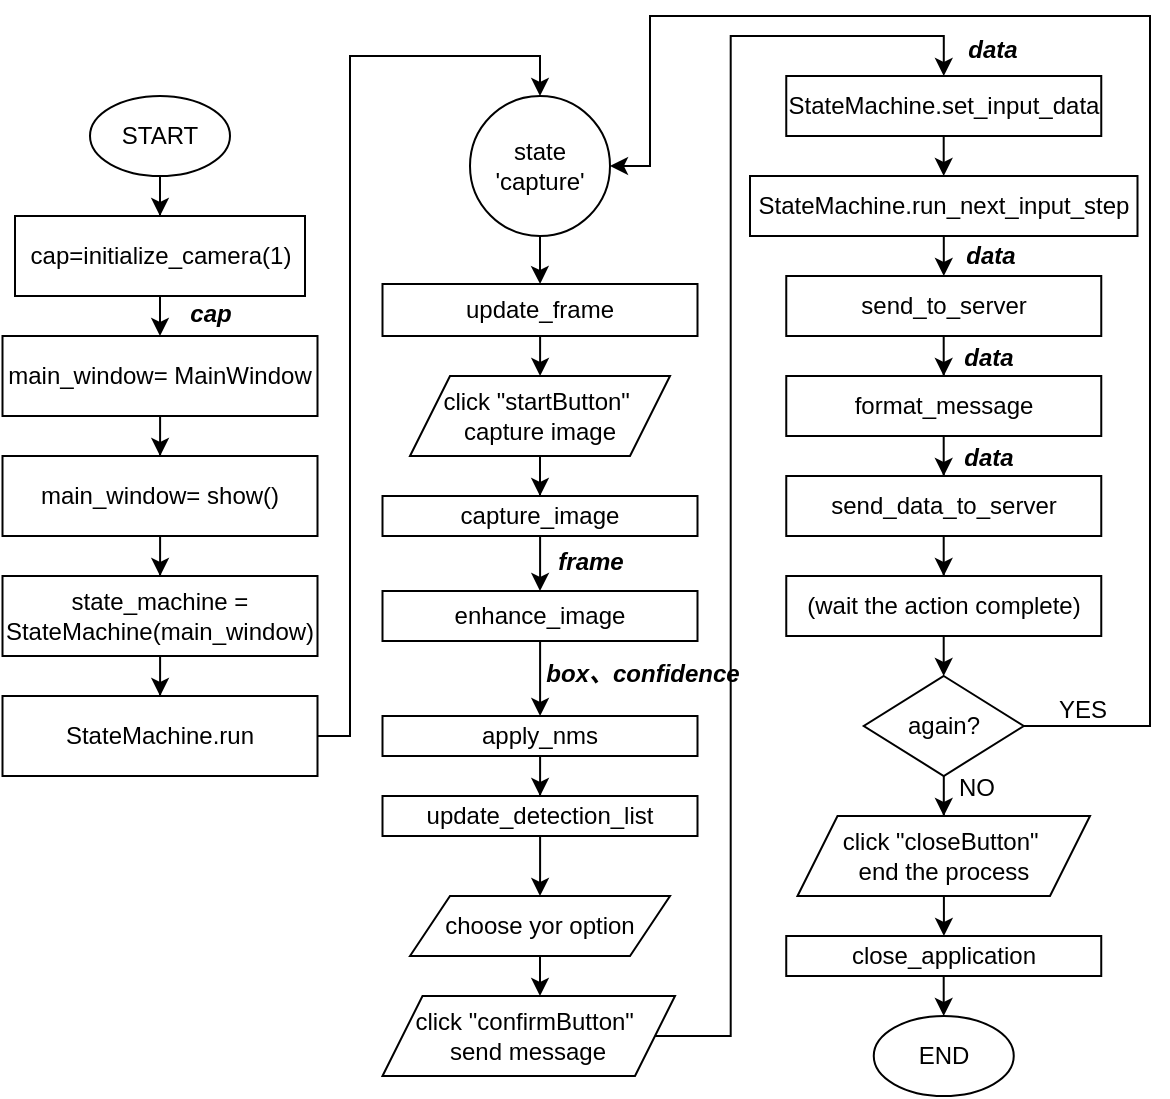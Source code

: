 <mxfile version="24.7.5">
  <diagram name="第 1 页" id="5DJ9tUghT8zOh6TBMecm">
    <mxGraphModel dx="1217" dy="1746" grid="1" gridSize="10" guides="1" tooltips="1" connect="1" arrows="1" fold="1" page="1" pageScale="1" pageWidth="827" pageHeight="1169" math="0" shadow="0">
      <root>
        <mxCell id="0" />
        <mxCell id="1" parent="0" />
        <mxCell id="K_6uH0Ub5vOEi1bHJt_P-4" value="" style="edgeStyle=orthogonalEdgeStyle;rounded=0;orthogonalLoop=1;jettySize=auto;html=1;" edge="1" parent="1" source="K_6uH0Ub5vOEi1bHJt_P-1" target="K_6uH0Ub5vOEi1bHJt_P-2">
          <mxGeometry relative="1" as="geometry" />
        </mxCell>
        <mxCell id="K_6uH0Ub5vOEi1bHJt_P-1" value="START" style="ellipse;whiteSpace=wrap;html=1;" vertex="1" parent="1">
          <mxGeometry x="170" y="20" width="70" height="40" as="geometry" />
        </mxCell>
        <mxCell id="K_6uH0Ub5vOEi1bHJt_P-6" value="" style="edgeStyle=orthogonalEdgeStyle;rounded=0;orthogonalLoop=1;jettySize=auto;html=1;" edge="1" parent="1" source="K_6uH0Ub5vOEi1bHJt_P-2" target="K_6uH0Ub5vOEi1bHJt_P-5">
          <mxGeometry relative="1" as="geometry" />
        </mxCell>
        <mxCell id="K_6uH0Ub5vOEi1bHJt_P-2" value="cap=initialize_camera(1)" style="rounded=0;whiteSpace=wrap;html=1;" vertex="1" parent="1">
          <mxGeometry x="132.5" y="80" width="145" height="40" as="geometry" />
        </mxCell>
        <mxCell id="K_6uH0Ub5vOEi1bHJt_P-9" value="" style="edgeStyle=orthogonalEdgeStyle;rounded=0;orthogonalLoop=1;jettySize=auto;html=1;" edge="1" parent="1" source="K_6uH0Ub5vOEi1bHJt_P-5" target="K_6uH0Ub5vOEi1bHJt_P-8">
          <mxGeometry relative="1" as="geometry" />
        </mxCell>
        <mxCell id="K_6uH0Ub5vOEi1bHJt_P-5" value="main_window= MainWindow" style="rounded=0;whiteSpace=wrap;html=1;" vertex="1" parent="1">
          <mxGeometry x="126.25" y="140" width="157.5" height="40" as="geometry" />
        </mxCell>
        <mxCell id="K_6uH0Ub5vOEi1bHJt_P-7" value="&lt;i&gt;&lt;b&gt;cap&lt;/b&gt;&lt;/i&gt;" style="text;html=1;align=center;verticalAlign=middle;resizable=0;points=[];autosize=1;strokeColor=none;fillColor=none;" vertex="1" parent="1">
          <mxGeometry x="210" y="114" width="40" height="30" as="geometry" />
        </mxCell>
        <mxCell id="K_6uH0Ub5vOEi1bHJt_P-11" value="" style="edgeStyle=orthogonalEdgeStyle;rounded=0;orthogonalLoop=1;jettySize=auto;html=1;" edge="1" parent="1" source="K_6uH0Ub5vOEi1bHJt_P-8" target="K_6uH0Ub5vOEi1bHJt_P-10">
          <mxGeometry relative="1" as="geometry" />
        </mxCell>
        <mxCell id="K_6uH0Ub5vOEi1bHJt_P-8" value="main_window= show()" style="rounded=0;whiteSpace=wrap;html=1;" vertex="1" parent="1">
          <mxGeometry x="126.25" y="200" width="157.5" height="40" as="geometry" />
        </mxCell>
        <mxCell id="K_6uH0Ub5vOEi1bHJt_P-13" value="" style="edgeStyle=orthogonalEdgeStyle;rounded=0;orthogonalLoop=1;jettySize=auto;html=1;" edge="1" parent="1" source="K_6uH0Ub5vOEi1bHJt_P-10" target="K_6uH0Ub5vOEi1bHJt_P-12">
          <mxGeometry relative="1" as="geometry" />
        </mxCell>
        <mxCell id="K_6uH0Ub5vOEi1bHJt_P-10" value="state_machine = StateMachine(main_window)" style="rounded=0;whiteSpace=wrap;html=1;" vertex="1" parent="1">
          <mxGeometry x="126.25" y="260" width="157.5" height="40" as="geometry" />
        </mxCell>
        <mxCell id="K_6uH0Ub5vOEi1bHJt_P-49" style="edgeStyle=orthogonalEdgeStyle;rounded=0;orthogonalLoop=1;jettySize=auto;html=1;entryX=0.5;entryY=0;entryDx=0;entryDy=0;" edge="1" parent="1" source="K_6uH0Ub5vOEi1bHJt_P-12" target="K_6uH0Ub5vOEi1bHJt_P-14">
          <mxGeometry relative="1" as="geometry">
            <Array as="points">
              <mxPoint x="300" y="340" />
              <mxPoint x="300" />
              <mxPoint x="395" />
            </Array>
          </mxGeometry>
        </mxCell>
        <mxCell id="K_6uH0Ub5vOEi1bHJt_P-12" value="StateMachine.run" style="rounded=0;whiteSpace=wrap;html=1;" vertex="1" parent="1">
          <mxGeometry x="126.25" y="320" width="157.5" height="40" as="geometry" />
        </mxCell>
        <mxCell id="K_6uH0Ub5vOEi1bHJt_P-16" value="" style="edgeStyle=orthogonalEdgeStyle;rounded=0;orthogonalLoop=1;jettySize=auto;html=1;" edge="1" parent="1" source="K_6uH0Ub5vOEi1bHJt_P-14" target="K_6uH0Ub5vOEi1bHJt_P-15">
          <mxGeometry relative="1" as="geometry" />
        </mxCell>
        <mxCell id="K_6uH0Ub5vOEi1bHJt_P-14" value="state &#39;capture&#39;" style="ellipse;whiteSpace=wrap;html=1;aspect=fixed;" vertex="1" parent="1">
          <mxGeometry x="360" y="20" width="70" height="70" as="geometry" />
        </mxCell>
        <mxCell id="K_6uH0Ub5vOEi1bHJt_P-62" style="edgeStyle=orthogonalEdgeStyle;rounded=0;orthogonalLoop=1;jettySize=auto;html=1;entryX=0.5;entryY=0;entryDx=0;entryDy=0;" edge="1" parent="1" source="K_6uH0Ub5vOEi1bHJt_P-15" target="K_6uH0Ub5vOEi1bHJt_P-59">
          <mxGeometry relative="1" as="geometry" />
        </mxCell>
        <mxCell id="K_6uH0Ub5vOEi1bHJt_P-15" value="update_frame" style="rounded=0;whiteSpace=wrap;html=1;" vertex="1" parent="1">
          <mxGeometry x="316.25" y="114" width="157.5" height="26" as="geometry" />
        </mxCell>
        <mxCell id="K_6uH0Ub5vOEi1bHJt_P-70" style="edgeStyle=orthogonalEdgeStyle;rounded=0;orthogonalLoop=1;jettySize=auto;html=1;entryX=0.5;entryY=0;entryDx=0;entryDy=0;" edge="1" parent="1" source="K_6uH0Ub5vOEi1bHJt_P-19" target="K_6uH0Ub5vOEi1bHJt_P-69">
          <mxGeometry relative="1" as="geometry" />
        </mxCell>
        <mxCell id="K_6uH0Ub5vOEi1bHJt_P-19" value="&lt;span style=&quot;background-color: initial;&quot;&gt;capture_image&lt;/span&gt;" style="rounded=0;whiteSpace=wrap;html=1;" vertex="1" parent="1">
          <mxGeometry x="316.25" y="220" width="157.5" height="20" as="geometry" />
        </mxCell>
        <mxCell id="K_6uH0Ub5vOEi1bHJt_P-84" style="edgeStyle=orthogonalEdgeStyle;rounded=0;orthogonalLoop=1;jettySize=auto;html=1;entryX=0.5;entryY=0;entryDx=0;entryDy=0;" edge="1" parent="1" source="K_6uH0Ub5vOEi1bHJt_P-21" target="K_6uH0Ub5vOEi1bHJt_P-34">
          <mxGeometry relative="1" as="geometry" />
        </mxCell>
        <mxCell id="K_6uH0Ub5vOEi1bHJt_P-21" value="update_detection_list" style="rounded=0;whiteSpace=wrap;html=1;" vertex="1" parent="1">
          <mxGeometry x="316.25" y="370" width="157.5" height="20" as="geometry" />
        </mxCell>
        <mxCell id="K_6uH0Ub5vOEi1bHJt_P-28" value="" style="edgeStyle=orthogonalEdgeStyle;rounded=0;orthogonalLoop=1;jettySize=auto;html=1;" edge="1" parent="1" source="K_6uH0Ub5vOEi1bHJt_P-25" target="K_6uH0Ub5vOEi1bHJt_P-27">
          <mxGeometry relative="1" as="geometry" />
        </mxCell>
        <mxCell id="K_6uH0Ub5vOEi1bHJt_P-25" value="StateMachine.set_input_data" style="rounded=0;whiteSpace=wrap;html=1;" vertex="1" parent="1">
          <mxGeometry x="518.13" y="10" width="157.5" height="30" as="geometry" />
        </mxCell>
        <mxCell id="K_6uH0Ub5vOEi1bHJt_P-41" style="edgeStyle=orthogonalEdgeStyle;rounded=0;orthogonalLoop=1;jettySize=auto;html=1;" edge="1" parent="1" source="K_6uH0Ub5vOEi1bHJt_P-27" target="K_6uH0Ub5vOEi1bHJt_P-29">
          <mxGeometry relative="1" as="geometry" />
        </mxCell>
        <mxCell id="K_6uH0Ub5vOEi1bHJt_P-27" value="StateMachine.run_next_input_step" style="rounded=0;whiteSpace=wrap;html=1;" vertex="1" parent="1">
          <mxGeometry x="500" y="60" width="193.75" height="30" as="geometry" />
        </mxCell>
        <mxCell id="K_6uH0Ub5vOEi1bHJt_P-31" value="" style="edgeStyle=orthogonalEdgeStyle;rounded=0;orthogonalLoop=1;jettySize=auto;html=1;" edge="1" parent="1" source="K_6uH0Ub5vOEi1bHJt_P-29" target="K_6uH0Ub5vOEi1bHJt_P-30">
          <mxGeometry relative="1" as="geometry" />
        </mxCell>
        <mxCell id="K_6uH0Ub5vOEi1bHJt_P-29" value="send_to_server" style="rounded=0;whiteSpace=wrap;html=1;" vertex="1" parent="1">
          <mxGeometry x="518.13" y="110" width="157.5" height="30" as="geometry" />
        </mxCell>
        <mxCell id="K_6uH0Ub5vOEi1bHJt_P-33" value="" style="edgeStyle=orthogonalEdgeStyle;rounded=0;orthogonalLoop=1;jettySize=auto;html=1;" edge="1" parent="1" source="K_6uH0Ub5vOEi1bHJt_P-30" target="K_6uH0Ub5vOEi1bHJt_P-32">
          <mxGeometry relative="1" as="geometry" />
        </mxCell>
        <mxCell id="K_6uH0Ub5vOEi1bHJt_P-30" value="format_message" style="rounded=0;whiteSpace=wrap;html=1;" vertex="1" parent="1">
          <mxGeometry x="518.13" y="160" width="157.5" height="30" as="geometry" />
        </mxCell>
        <mxCell id="K_6uH0Ub5vOEi1bHJt_P-43" value="" style="edgeStyle=orthogonalEdgeStyle;rounded=0;orthogonalLoop=1;jettySize=auto;html=1;" edge="1" parent="1" source="K_6uH0Ub5vOEi1bHJt_P-32" target="K_6uH0Ub5vOEi1bHJt_P-42">
          <mxGeometry relative="1" as="geometry" />
        </mxCell>
        <mxCell id="K_6uH0Ub5vOEi1bHJt_P-32" value="send_data_to_server" style="rounded=0;whiteSpace=wrap;html=1;" vertex="1" parent="1">
          <mxGeometry x="518.13" y="210" width="157.5" height="30" as="geometry" />
        </mxCell>
        <mxCell id="K_6uH0Ub5vOEi1bHJt_P-38" style="edgeStyle=orthogonalEdgeStyle;rounded=0;orthogonalLoop=1;jettySize=auto;html=1;entryX=0.5;entryY=0;entryDx=0;entryDy=0;" edge="1" parent="1" source="K_6uH0Ub5vOEi1bHJt_P-34">
          <mxGeometry relative="1" as="geometry">
            <mxPoint x="395" y="470" as="targetPoint" />
          </mxGeometry>
        </mxCell>
        <mxCell id="K_6uH0Ub5vOEi1bHJt_P-34" value="choose yor option" style="shape=parallelogram;perimeter=parallelogramPerimeter;whiteSpace=wrap;html=1;fixedSize=1;" vertex="1" parent="1">
          <mxGeometry x="330" y="420" width="130" height="30" as="geometry" />
        </mxCell>
        <mxCell id="K_6uH0Ub5vOEi1bHJt_P-45" value="" style="edgeStyle=orthogonalEdgeStyle;rounded=0;orthogonalLoop=1;jettySize=auto;html=1;" edge="1" parent="1" source="K_6uH0Ub5vOEi1bHJt_P-42" target="K_6uH0Ub5vOEi1bHJt_P-44">
          <mxGeometry relative="1" as="geometry" />
        </mxCell>
        <mxCell id="K_6uH0Ub5vOEi1bHJt_P-42" value="(wait the action complete)" style="rounded=0;whiteSpace=wrap;html=1;" vertex="1" parent="1">
          <mxGeometry x="518.13" y="260" width="157.5" height="30" as="geometry" />
        </mxCell>
        <mxCell id="K_6uH0Ub5vOEi1bHJt_P-57" style="edgeStyle=orthogonalEdgeStyle;rounded=0;orthogonalLoop=1;jettySize=auto;html=1;exitX=1;exitY=0.5;exitDx=0;exitDy=0;entryX=1;entryY=0.5;entryDx=0;entryDy=0;" edge="1" parent="1" source="K_6uH0Ub5vOEi1bHJt_P-44" target="K_6uH0Ub5vOEi1bHJt_P-14">
          <mxGeometry relative="1" as="geometry">
            <Array as="points">
              <mxPoint x="700" y="335" />
              <mxPoint x="700" y="-20" />
              <mxPoint x="450" y="-20" />
              <mxPoint x="450" y="55" />
            </Array>
          </mxGeometry>
        </mxCell>
        <mxCell id="K_6uH0Ub5vOEi1bHJt_P-67" style="edgeStyle=orthogonalEdgeStyle;rounded=0;orthogonalLoop=1;jettySize=auto;html=1;entryX=0.5;entryY=0;entryDx=0;entryDy=0;" edge="1" parent="1" source="K_6uH0Ub5vOEi1bHJt_P-44" target="K_6uH0Ub5vOEi1bHJt_P-66">
          <mxGeometry relative="1" as="geometry" />
        </mxCell>
        <mxCell id="K_6uH0Ub5vOEi1bHJt_P-44" value="again?" style="rhombus;whiteSpace=wrap;html=1;" vertex="1" parent="1">
          <mxGeometry x="556.88" y="310" width="80" height="50" as="geometry" />
        </mxCell>
        <mxCell id="K_6uH0Ub5vOEi1bHJt_P-48" value="NO" style="text;html=1;align=center;verticalAlign=middle;resizable=0;points=[];autosize=1;strokeColor=none;fillColor=none;rotation=0;" vertex="1" parent="1">
          <mxGeometry x="593" y="351" width="40" height="30" as="geometry" />
        </mxCell>
        <mxCell id="K_6uH0Ub5vOEi1bHJt_P-51" value="END" style="ellipse;whiteSpace=wrap;html=1;" vertex="1" parent="1">
          <mxGeometry x="561.88" y="480" width="70" height="40" as="geometry" />
        </mxCell>
        <mxCell id="K_6uH0Ub5vOEi1bHJt_P-55" value="YES" style="text;html=1;align=center;verticalAlign=middle;resizable=0;points=[];autosize=1;strokeColor=none;fillColor=none;rotation=0;" vertex="1" parent="1">
          <mxGeometry x="640.88" y="312" width="50" height="30" as="geometry" />
        </mxCell>
        <mxCell id="K_6uH0Ub5vOEi1bHJt_P-63" style="edgeStyle=orthogonalEdgeStyle;rounded=0;orthogonalLoop=1;jettySize=auto;html=1;entryX=0.5;entryY=0;entryDx=0;entryDy=0;" edge="1" parent="1" source="K_6uH0Ub5vOEi1bHJt_P-59" target="K_6uH0Ub5vOEi1bHJt_P-19">
          <mxGeometry relative="1" as="geometry" />
        </mxCell>
        <mxCell id="K_6uH0Ub5vOEi1bHJt_P-59" value="click &quot;startButton&quot;&amp;nbsp;&lt;div&gt;capture image&lt;/div&gt;" style="shape=parallelogram;perimeter=parallelogramPerimeter;whiteSpace=wrap;html=1;fixedSize=1;" vertex="1" parent="1">
          <mxGeometry x="330" y="160" width="130" height="40" as="geometry" />
        </mxCell>
        <mxCell id="K_6uH0Ub5vOEi1bHJt_P-65" style="edgeStyle=orthogonalEdgeStyle;rounded=0;orthogonalLoop=1;jettySize=auto;html=1;entryX=0.5;entryY=0;entryDx=0;entryDy=0;" edge="1" parent="1" source="K_6uH0Ub5vOEi1bHJt_P-64" target="K_6uH0Ub5vOEi1bHJt_P-25">
          <mxGeometry relative="1" as="geometry" />
        </mxCell>
        <mxCell id="K_6uH0Ub5vOEi1bHJt_P-64" value="click &quot;confirmButton&quot;&amp;nbsp;&lt;div&gt;send message&lt;/div&gt;" style="shape=parallelogram;perimeter=parallelogramPerimeter;whiteSpace=wrap;html=1;fixedSize=1;" vertex="1" parent="1">
          <mxGeometry x="316.25" y="470" width="146.25" height="40" as="geometry" />
        </mxCell>
        <mxCell id="K_6uH0Ub5vOEi1bHJt_P-74" style="edgeStyle=orthogonalEdgeStyle;rounded=0;orthogonalLoop=1;jettySize=auto;html=1;entryX=0.5;entryY=0;entryDx=0;entryDy=0;" edge="1" parent="1" source="K_6uH0Ub5vOEi1bHJt_P-66" target="K_6uH0Ub5vOEi1bHJt_P-73">
          <mxGeometry relative="1" as="geometry" />
        </mxCell>
        <mxCell id="K_6uH0Ub5vOEi1bHJt_P-66" value="click &quot;closeButton&quot;&amp;nbsp;&lt;div&gt;end the process&lt;/div&gt;" style="shape=parallelogram;perimeter=parallelogramPerimeter;whiteSpace=wrap;html=1;fixedSize=1;" vertex="1" parent="1">
          <mxGeometry x="523.75" y="380" width="146.25" height="40" as="geometry" />
        </mxCell>
        <mxCell id="K_6uH0Ub5vOEi1bHJt_P-77" style="edgeStyle=orthogonalEdgeStyle;rounded=0;orthogonalLoop=1;jettySize=auto;html=1;" edge="1" parent="1" source="K_6uH0Ub5vOEi1bHJt_P-69" target="K_6uH0Ub5vOEi1bHJt_P-76">
          <mxGeometry relative="1" as="geometry" />
        </mxCell>
        <mxCell id="K_6uH0Ub5vOEi1bHJt_P-69" value="enhance_image" style="rounded=0;whiteSpace=wrap;html=1;" vertex="1" parent="1">
          <mxGeometry x="316.25" y="267.5" width="157.5" height="25" as="geometry" />
        </mxCell>
        <mxCell id="K_6uH0Ub5vOEi1bHJt_P-71" value="&lt;i&gt;&lt;b&gt;frame&lt;/b&gt;&lt;/i&gt;" style="text;html=1;align=center;verticalAlign=middle;resizable=0;points=[];autosize=1;strokeColor=none;fillColor=none;" vertex="1" parent="1">
          <mxGeometry x="390" y="238" width="60" height="30" as="geometry" />
        </mxCell>
        <mxCell id="K_6uH0Ub5vOEi1bHJt_P-75" style="edgeStyle=orthogonalEdgeStyle;rounded=0;orthogonalLoop=1;jettySize=auto;html=1;entryX=0.5;entryY=0;entryDx=0;entryDy=0;" edge="1" parent="1" source="K_6uH0Ub5vOEi1bHJt_P-73" target="K_6uH0Ub5vOEi1bHJt_P-51">
          <mxGeometry relative="1" as="geometry" />
        </mxCell>
        <mxCell id="K_6uH0Ub5vOEi1bHJt_P-73" value="close_application" style="rounded=0;whiteSpace=wrap;html=1;" vertex="1" parent="1">
          <mxGeometry x="518.12" y="440" width="157.5" height="20" as="geometry" />
        </mxCell>
        <mxCell id="K_6uH0Ub5vOEi1bHJt_P-78" style="edgeStyle=orthogonalEdgeStyle;rounded=0;orthogonalLoop=1;jettySize=auto;html=1;" edge="1" parent="1" source="K_6uH0Ub5vOEi1bHJt_P-76" target="K_6uH0Ub5vOEi1bHJt_P-21">
          <mxGeometry relative="1" as="geometry" />
        </mxCell>
        <mxCell id="K_6uH0Ub5vOEi1bHJt_P-76" value="apply_nms" style="rounded=0;whiteSpace=wrap;html=1;" vertex="1" parent="1">
          <mxGeometry x="316.25" y="330" width="157.5" height="20" as="geometry" />
        </mxCell>
        <mxCell id="K_6uH0Ub5vOEi1bHJt_P-79" value="&lt;i&gt;&lt;b&gt;box、confidence&lt;/b&gt;&lt;/i&gt;" style="text;html=1;align=center;verticalAlign=middle;resizable=0;points=[];autosize=1;strokeColor=none;fillColor=none;" vertex="1" parent="1">
          <mxGeometry x="386" y="294" width="120" height="30" as="geometry" />
        </mxCell>
        <mxCell id="K_6uH0Ub5vOEi1bHJt_P-83" value="&lt;i&gt;&lt;b&gt;data&lt;/b&gt;&lt;/i&gt;" style="text;html=1;align=center;verticalAlign=middle;resizable=0;points=[];autosize=1;strokeColor=none;fillColor=none;" vertex="1" parent="1">
          <mxGeometry x="596" y="-18" width="50" height="30" as="geometry" />
        </mxCell>
        <mxCell id="K_6uH0Ub5vOEi1bHJt_P-85" value="&lt;i&gt;&lt;b&gt;data&lt;/b&gt;&lt;/i&gt;" style="text;html=1;align=center;verticalAlign=middle;resizable=0;points=[];autosize=1;strokeColor=none;fillColor=none;" vertex="1" parent="1">
          <mxGeometry x="595" y="85" width="50" height="30" as="geometry" />
        </mxCell>
        <mxCell id="K_6uH0Ub5vOEi1bHJt_P-86" value="&lt;i&gt;&lt;b&gt;data&lt;/b&gt;&lt;/i&gt;" style="text;html=1;align=center;verticalAlign=middle;resizable=0;points=[];autosize=1;strokeColor=none;fillColor=none;" vertex="1" parent="1">
          <mxGeometry x="594" y="136" width="50" height="30" as="geometry" />
        </mxCell>
        <mxCell id="K_6uH0Ub5vOEi1bHJt_P-87" value="&lt;i&gt;&lt;b&gt;data&lt;/b&gt;&lt;/i&gt;" style="text;html=1;align=center;verticalAlign=middle;resizable=0;points=[];autosize=1;strokeColor=none;fillColor=none;" vertex="1" parent="1">
          <mxGeometry x="594" y="186" width="50" height="30" as="geometry" />
        </mxCell>
      </root>
    </mxGraphModel>
  </diagram>
</mxfile>
